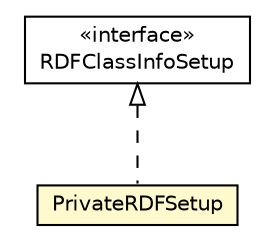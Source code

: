 #!/usr/local/bin/dot
#
# Class diagram 
# Generated by UMLGraph version R5_6-24-gf6e263 (http://www.umlgraph.org/)
#

digraph G {
	edge [fontname="Helvetica",fontsize=10,labelfontname="Helvetica",labelfontsize=10];
	node [fontname="Helvetica",fontsize=10,shape=plaintext];
	nodesep=0.25;
	ranksep=0.5;
	// org.universAAL.middleware.rdf.RDFClassInfoSetup
	c309171 [label=<<table title="org.universAAL.middleware.rdf.RDFClassInfoSetup" border="0" cellborder="1" cellspacing="0" cellpadding="2" port="p" href="./RDFClassInfoSetup.html">
		<tr><td><table border="0" cellspacing="0" cellpadding="1">
<tr><td align="center" balign="center"> &#171;interface&#187; </td></tr>
<tr><td align="center" balign="center"> RDFClassInfoSetup </td></tr>
		</table></td></tr>
		</table>>, URL="./RDFClassInfoSetup.html", fontname="Helvetica", fontcolor="black", fontsize=10.0];
	// org.universAAL.middleware.rdf.RDFClassInfo.PrivateRDFSetup
	c309189 [label=<<table title="org.universAAL.middleware.rdf.RDFClassInfo.PrivateRDFSetup" border="0" cellborder="1" cellspacing="0" cellpadding="2" port="p" bgcolor="lemonChiffon" href="./RDFClassInfo.PrivateRDFSetup.html">
		<tr><td><table border="0" cellspacing="0" cellpadding="1">
<tr><td align="center" balign="center"> PrivateRDFSetup </td></tr>
		</table></td></tr>
		</table>>, URL="./RDFClassInfo.PrivateRDFSetup.html", fontname="Helvetica", fontcolor="black", fontsize=10.0];
	//org.universAAL.middleware.rdf.RDFClassInfo.PrivateRDFSetup implements org.universAAL.middleware.rdf.RDFClassInfoSetup
	c309171:p -> c309189:p [dir=back,arrowtail=empty,style=dashed];
}

